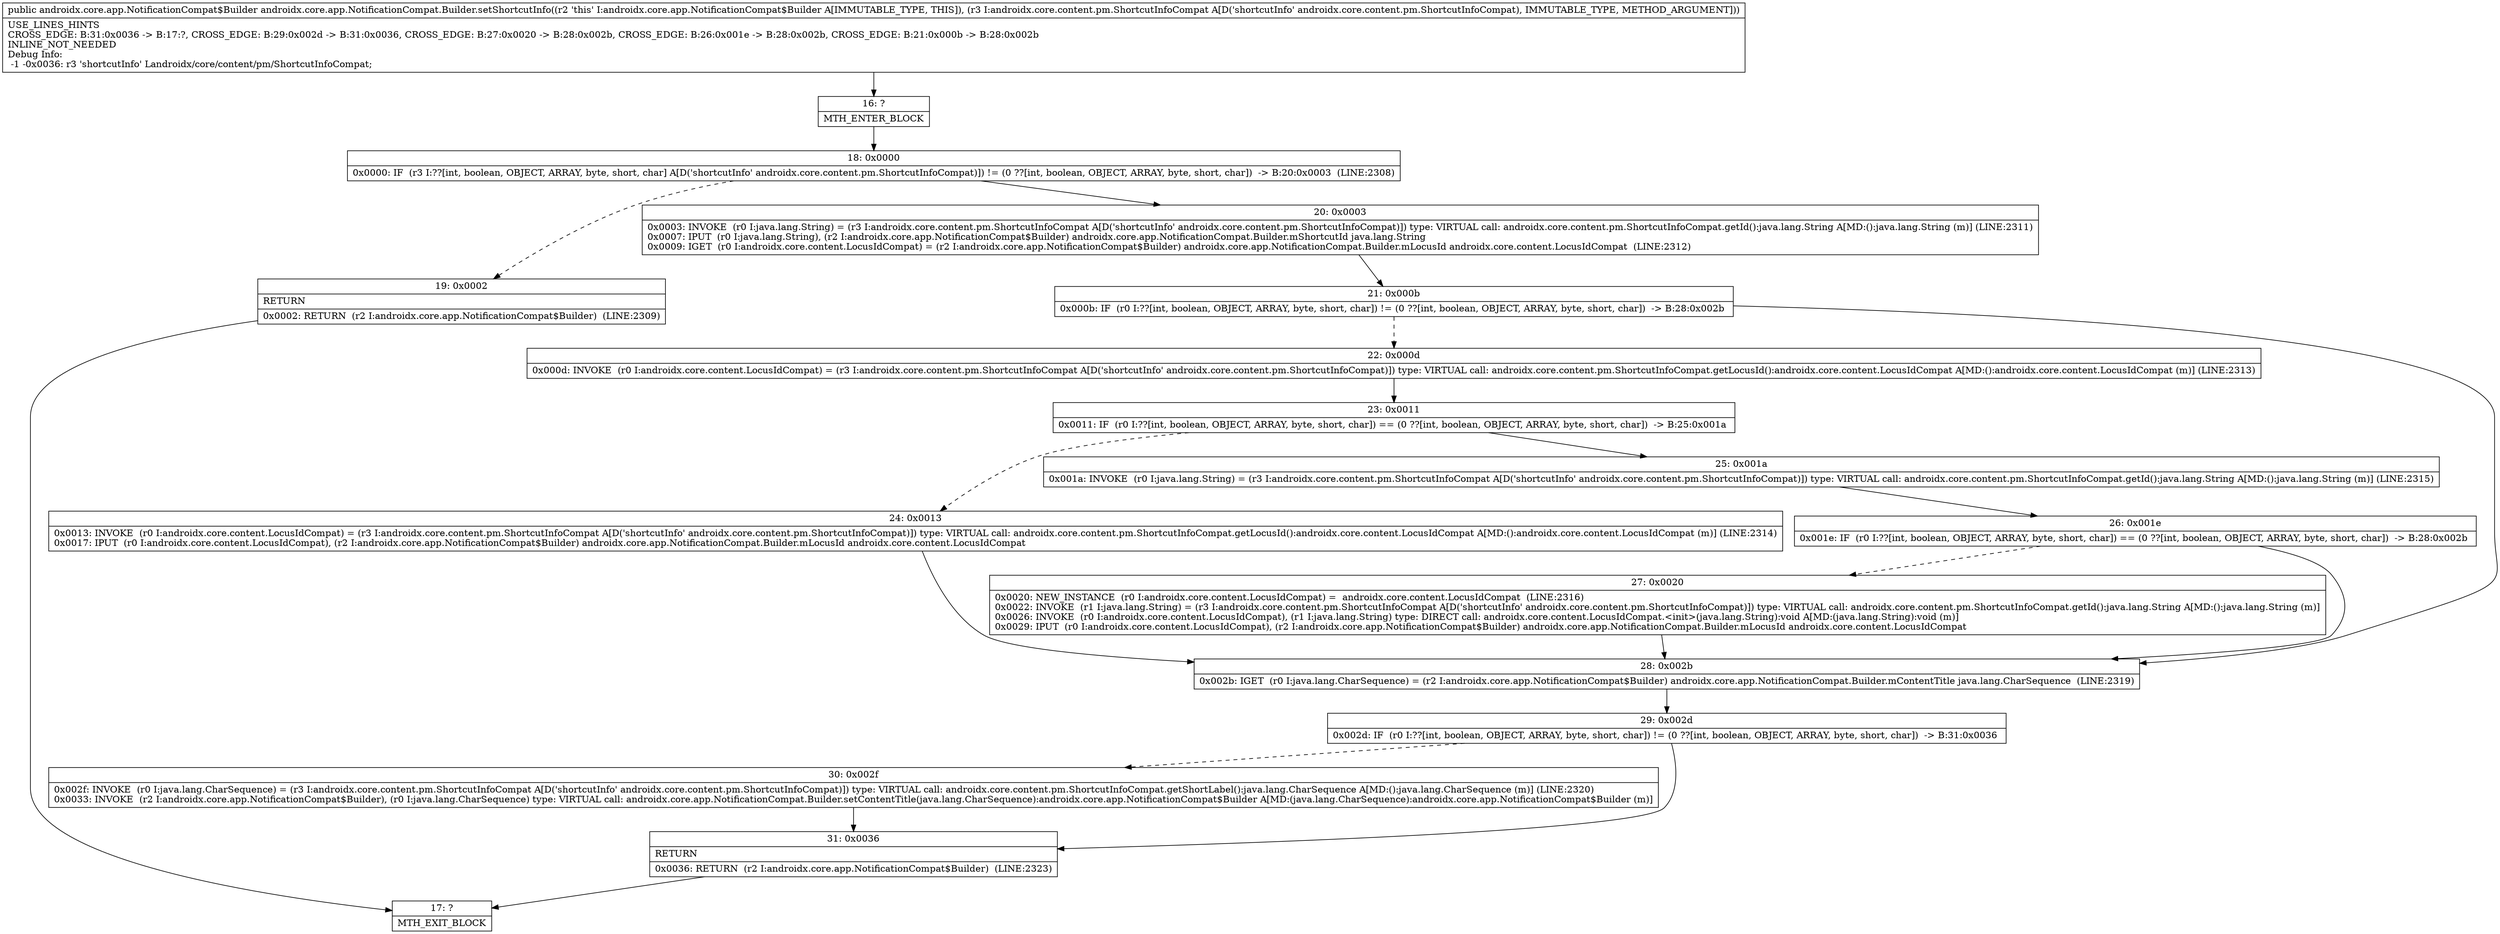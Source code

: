 digraph "CFG forandroidx.core.app.NotificationCompat.Builder.setShortcutInfo(Landroidx\/core\/content\/pm\/ShortcutInfoCompat;)Landroidx\/core\/app\/NotificationCompat$Builder;" {
Node_16 [shape=record,label="{16\:\ ?|MTH_ENTER_BLOCK\l}"];
Node_18 [shape=record,label="{18\:\ 0x0000|0x0000: IF  (r3 I:??[int, boolean, OBJECT, ARRAY, byte, short, char] A[D('shortcutInfo' androidx.core.content.pm.ShortcutInfoCompat)]) != (0 ??[int, boolean, OBJECT, ARRAY, byte, short, char])  \-\> B:20:0x0003  (LINE:2308)\l}"];
Node_19 [shape=record,label="{19\:\ 0x0002|RETURN\l|0x0002: RETURN  (r2 I:androidx.core.app.NotificationCompat$Builder)  (LINE:2309)\l}"];
Node_17 [shape=record,label="{17\:\ ?|MTH_EXIT_BLOCK\l}"];
Node_20 [shape=record,label="{20\:\ 0x0003|0x0003: INVOKE  (r0 I:java.lang.String) = (r3 I:androidx.core.content.pm.ShortcutInfoCompat A[D('shortcutInfo' androidx.core.content.pm.ShortcutInfoCompat)]) type: VIRTUAL call: androidx.core.content.pm.ShortcutInfoCompat.getId():java.lang.String A[MD:():java.lang.String (m)] (LINE:2311)\l0x0007: IPUT  (r0 I:java.lang.String), (r2 I:androidx.core.app.NotificationCompat$Builder) androidx.core.app.NotificationCompat.Builder.mShortcutId java.lang.String \l0x0009: IGET  (r0 I:androidx.core.content.LocusIdCompat) = (r2 I:androidx.core.app.NotificationCompat$Builder) androidx.core.app.NotificationCompat.Builder.mLocusId androidx.core.content.LocusIdCompat  (LINE:2312)\l}"];
Node_21 [shape=record,label="{21\:\ 0x000b|0x000b: IF  (r0 I:??[int, boolean, OBJECT, ARRAY, byte, short, char]) != (0 ??[int, boolean, OBJECT, ARRAY, byte, short, char])  \-\> B:28:0x002b \l}"];
Node_22 [shape=record,label="{22\:\ 0x000d|0x000d: INVOKE  (r0 I:androidx.core.content.LocusIdCompat) = (r3 I:androidx.core.content.pm.ShortcutInfoCompat A[D('shortcutInfo' androidx.core.content.pm.ShortcutInfoCompat)]) type: VIRTUAL call: androidx.core.content.pm.ShortcutInfoCompat.getLocusId():androidx.core.content.LocusIdCompat A[MD:():androidx.core.content.LocusIdCompat (m)] (LINE:2313)\l}"];
Node_23 [shape=record,label="{23\:\ 0x0011|0x0011: IF  (r0 I:??[int, boolean, OBJECT, ARRAY, byte, short, char]) == (0 ??[int, boolean, OBJECT, ARRAY, byte, short, char])  \-\> B:25:0x001a \l}"];
Node_24 [shape=record,label="{24\:\ 0x0013|0x0013: INVOKE  (r0 I:androidx.core.content.LocusIdCompat) = (r3 I:androidx.core.content.pm.ShortcutInfoCompat A[D('shortcutInfo' androidx.core.content.pm.ShortcutInfoCompat)]) type: VIRTUAL call: androidx.core.content.pm.ShortcutInfoCompat.getLocusId():androidx.core.content.LocusIdCompat A[MD:():androidx.core.content.LocusIdCompat (m)] (LINE:2314)\l0x0017: IPUT  (r0 I:androidx.core.content.LocusIdCompat), (r2 I:androidx.core.app.NotificationCompat$Builder) androidx.core.app.NotificationCompat.Builder.mLocusId androidx.core.content.LocusIdCompat \l}"];
Node_25 [shape=record,label="{25\:\ 0x001a|0x001a: INVOKE  (r0 I:java.lang.String) = (r3 I:androidx.core.content.pm.ShortcutInfoCompat A[D('shortcutInfo' androidx.core.content.pm.ShortcutInfoCompat)]) type: VIRTUAL call: androidx.core.content.pm.ShortcutInfoCompat.getId():java.lang.String A[MD:():java.lang.String (m)] (LINE:2315)\l}"];
Node_26 [shape=record,label="{26\:\ 0x001e|0x001e: IF  (r0 I:??[int, boolean, OBJECT, ARRAY, byte, short, char]) == (0 ??[int, boolean, OBJECT, ARRAY, byte, short, char])  \-\> B:28:0x002b \l}"];
Node_27 [shape=record,label="{27\:\ 0x0020|0x0020: NEW_INSTANCE  (r0 I:androidx.core.content.LocusIdCompat) =  androidx.core.content.LocusIdCompat  (LINE:2316)\l0x0022: INVOKE  (r1 I:java.lang.String) = (r3 I:androidx.core.content.pm.ShortcutInfoCompat A[D('shortcutInfo' androidx.core.content.pm.ShortcutInfoCompat)]) type: VIRTUAL call: androidx.core.content.pm.ShortcutInfoCompat.getId():java.lang.String A[MD:():java.lang.String (m)]\l0x0026: INVOKE  (r0 I:androidx.core.content.LocusIdCompat), (r1 I:java.lang.String) type: DIRECT call: androidx.core.content.LocusIdCompat.\<init\>(java.lang.String):void A[MD:(java.lang.String):void (m)]\l0x0029: IPUT  (r0 I:androidx.core.content.LocusIdCompat), (r2 I:androidx.core.app.NotificationCompat$Builder) androidx.core.app.NotificationCompat.Builder.mLocusId androidx.core.content.LocusIdCompat \l}"];
Node_28 [shape=record,label="{28\:\ 0x002b|0x002b: IGET  (r0 I:java.lang.CharSequence) = (r2 I:androidx.core.app.NotificationCompat$Builder) androidx.core.app.NotificationCompat.Builder.mContentTitle java.lang.CharSequence  (LINE:2319)\l}"];
Node_29 [shape=record,label="{29\:\ 0x002d|0x002d: IF  (r0 I:??[int, boolean, OBJECT, ARRAY, byte, short, char]) != (0 ??[int, boolean, OBJECT, ARRAY, byte, short, char])  \-\> B:31:0x0036 \l}"];
Node_30 [shape=record,label="{30\:\ 0x002f|0x002f: INVOKE  (r0 I:java.lang.CharSequence) = (r3 I:androidx.core.content.pm.ShortcutInfoCompat A[D('shortcutInfo' androidx.core.content.pm.ShortcutInfoCompat)]) type: VIRTUAL call: androidx.core.content.pm.ShortcutInfoCompat.getShortLabel():java.lang.CharSequence A[MD:():java.lang.CharSequence (m)] (LINE:2320)\l0x0033: INVOKE  (r2 I:androidx.core.app.NotificationCompat$Builder), (r0 I:java.lang.CharSequence) type: VIRTUAL call: androidx.core.app.NotificationCompat.Builder.setContentTitle(java.lang.CharSequence):androidx.core.app.NotificationCompat$Builder A[MD:(java.lang.CharSequence):androidx.core.app.NotificationCompat$Builder (m)]\l}"];
Node_31 [shape=record,label="{31\:\ 0x0036|RETURN\l|0x0036: RETURN  (r2 I:androidx.core.app.NotificationCompat$Builder)  (LINE:2323)\l}"];
MethodNode[shape=record,label="{public androidx.core.app.NotificationCompat$Builder androidx.core.app.NotificationCompat.Builder.setShortcutInfo((r2 'this' I:androidx.core.app.NotificationCompat$Builder A[IMMUTABLE_TYPE, THIS]), (r3 I:androidx.core.content.pm.ShortcutInfoCompat A[D('shortcutInfo' androidx.core.content.pm.ShortcutInfoCompat), IMMUTABLE_TYPE, METHOD_ARGUMENT]))  | USE_LINES_HINTS\lCROSS_EDGE: B:31:0x0036 \-\> B:17:?, CROSS_EDGE: B:29:0x002d \-\> B:31:0x0036, CROSS_EDGE: B:27:0x0020 \-\> B:28:0x002b, CROSS_EDGE: B:26:0x001e \-\> B:28:0x002b, CROSS_EDGE: B:21:0x000b \-\> B:28:0x002b\lINLINE_NOT_NEEDED\lDebug Info:\l  \-1 \-0x0036: r3 'shortcutInfo' Landroidx\/core\/content\/pm\/ShortcutInfoCompat;\l}"];
MethodNode -> Node_16;Node_16 -> Node_18;
Node_18 -> Node_19[style=dashed];
Node_18 -> Node_20;
Node_19 -> Node_17;
Node_20 -> Node_21;
Node_21 -> Node_22[style=dashed];
Node_21 -> Node_28;
Node_22 -> Node_23;
Node_23 -> Node_24[style=dashed];
Node_23 -> Node_25;
Node_24 -> Node_28;
Node_25 -> Node_26;
Node_26 -> Node_27[style=dashed];
Node_26 -> Node_28;
Node_27 -> Node_28;
Node_28 -> Node_29;
Node_29 -> Node_30[style=dashed];
Node_29 -> Node_31;
Node_30 -> Node_31;
Node_31 -> Node_17;
}

